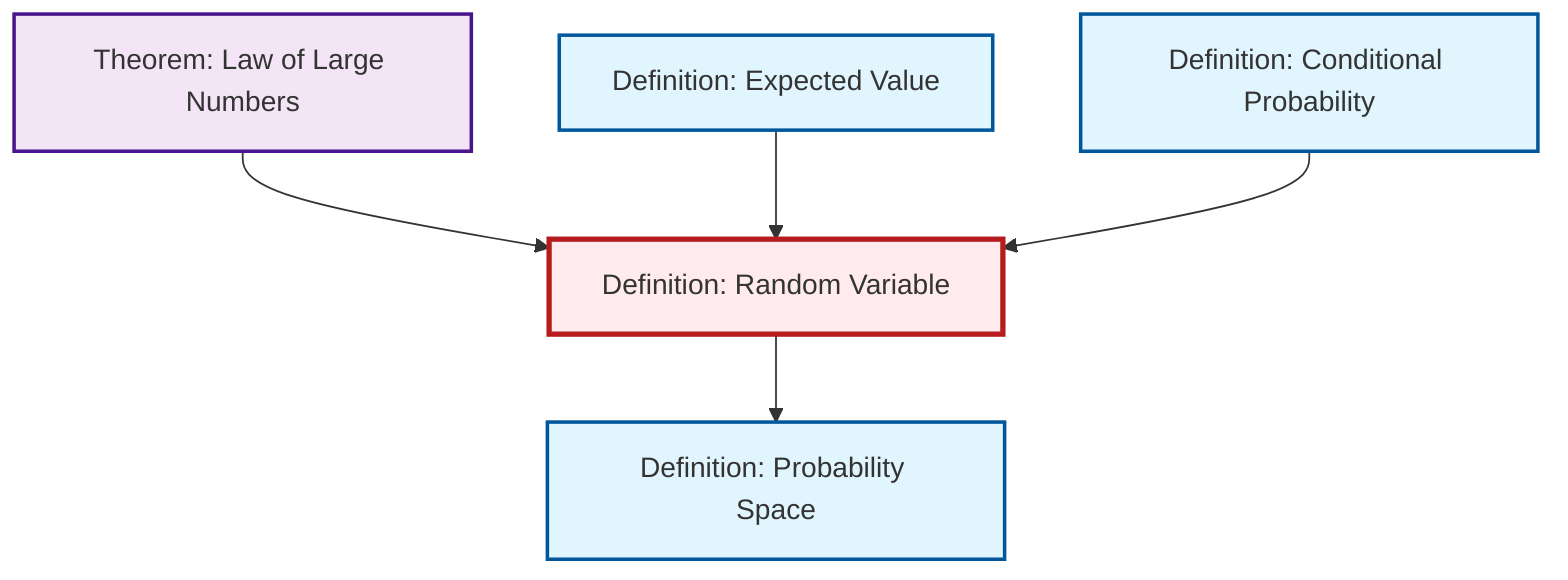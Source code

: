 graph TD
    classDef definition fill:#e1f5fe,stroke:#01579b,stroke-width:2px
    classDef theorem fill:#f3e5f5,stroke:#4a148c,stroke-width:2px
    classDef axiom fill:#fff3e0,stroke:#e65100,stroke-width:2px
    classDef example fill:#e8f5e9,stroke:#1b5e20,stroke-width:2px
    classDef current fill:#ffebee,stroke:#b71c1c,stroke-width:3px
    def-random-variable["Definition: Random Variable"]:::definition
    def-probability-space["Definition: Probability Space"]:::definition
    def-expectation["Definition: Expected Value"]:::definition
    thm-law-of-large-numbers["Theorem: Law of Large Numbers"]:::theorem
    def-conditional-probability["Definition: Conditional Probability"]:::definition
    thm-law-of-large-numbers --> def-random-variable
    def-expectation --> def-random-variable
    def-random-variable --> def-probability-space
    def-conditional-probability --> def-random-variable
    class def-random-variable current